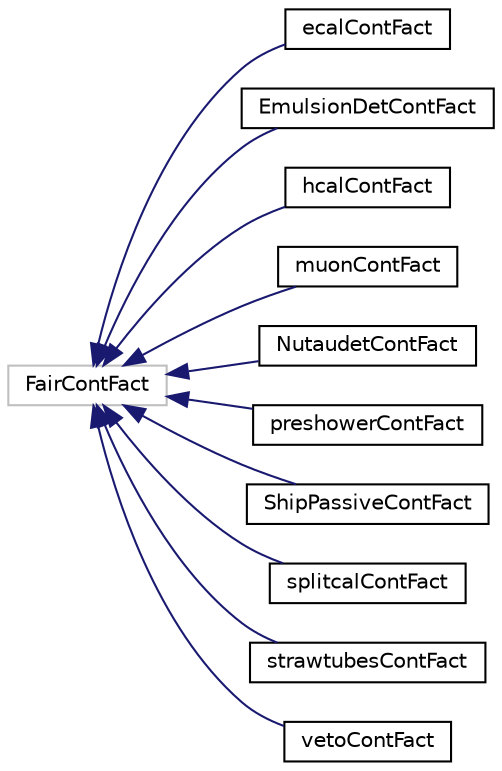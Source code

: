 digraph "Graphical Class Hierarchy"
{
 // LATEX_PDF_SIZE
  edge [fontname="Helvetica",fontsize="10",labelfontname="Helvetica",labelfontsize="10"];
  node [fontname="Helvetica",fontsize="10",shape=record];
  rankdir="LR";
  Node319 [label="FairContFact",height=0.2,width=0.4,color="grey75", fillcolor="white", style="filled",tooltip=" "];
  Node319 -> Node0 [dir="back",color="midnightblue",fontsize="10",style="solid",fontname="Helvetica"];
  Node0 [label="ecalContFact",height=0.2,width=0.4,color="black", fillcolor="white", style="filled",URL="$classecalContFact.html",tooltip=" "];
  Node319 -> Node321 [dir="back",color="midnightblue",fontsize="10",style="solid",fontname="Helvetica"];
  Node321 [label="EmulsionDetContFact",height=0.2,width=0.4,color="black", fillcolor="white", style="filled",URL="$classEmulsionDetContFact.html",tooltip=" "];
  Node319 -> Node322 [dir="back",color="midnightblue",fontsize="10",style="solid",fontname="Helvetica"];
  Node322 [label="hcalContFact",height=0.2,width=0.4,color="black", fillcolor="white", style="filled",URL="$classhcalContFact.html",tooltip=" "];
  Node319 -> Node323 [dir="back",color="midnightblue",fontsize="10",style="solid",fontname="Helvetica"];
  Node323 [label="muonContFact",height=0.2,width=0.4,color="black", fillcolor="white", style="filled",URL="$classmuonContFact.html",tooltip=" "];
  Node319 -> Node324 [dir="back",color="midnightblue",fontsize="10",style="solid",fontname="Helvetica"];
  Node324 [label="NutaudetContFact",height=0.2,width=0.4,color="black", fillcolor="white", style="filled",URL="$classNutaudetContFact.html",tooltip=" "];
  Node319 -> Node325 [dir="back",color="midnightblue",fontsize="10",style="solid",fontname="Helvetica"];
  Node325 [label="preshowerContFact",height=0.2,width=0.4,color="black", fillcolor="white", style="filled",URL="$classpreshowerContFact.html",tooltip=" "];
  Node319 -> Node326 [dir="back",color="midnightblue",fontsize="10",style="solid",fontname="Helvetica"];
  Node326 [label="ShipPassiveContFact",height=0.2,width=0.4,color="black", fillcolor="white", style="filled",URL="$classShipPassiveContFact.html",tooltip=" "];
  Node319 -> Node327 [dir="back",color="midnightblue",fontsize="10",style="solid",fontname="Helvetica"];
  Node327 [label="splitcalContFact",height=0.2,width=0.4,color="black", fillcolor="white", style="filled",URL="$classsplitcalContFact.html",tooltip=" "];
  Node319 -> Node328 [dir="back",color="midnightblue",fontsize="10",style="solid",fontname="Helvetica"];
  Node328 [label="strawtubesContFact",height=0.2,width=0.4,color="black", fillcolor="white", style="filled",URL="$classstrawtubesContFact.html",tooltip=" "];
  Node319 -> Node329 [dir="back",color="midnightblue",fontsize="10",style="solid",fontname="Helvetica"];
  Node329 [label="vetoContFact",height=0.2,width=0.4,color="black", fillcolor="white", style="filled",URL="$classvetoContFact.html",tooltip=" "];
}
